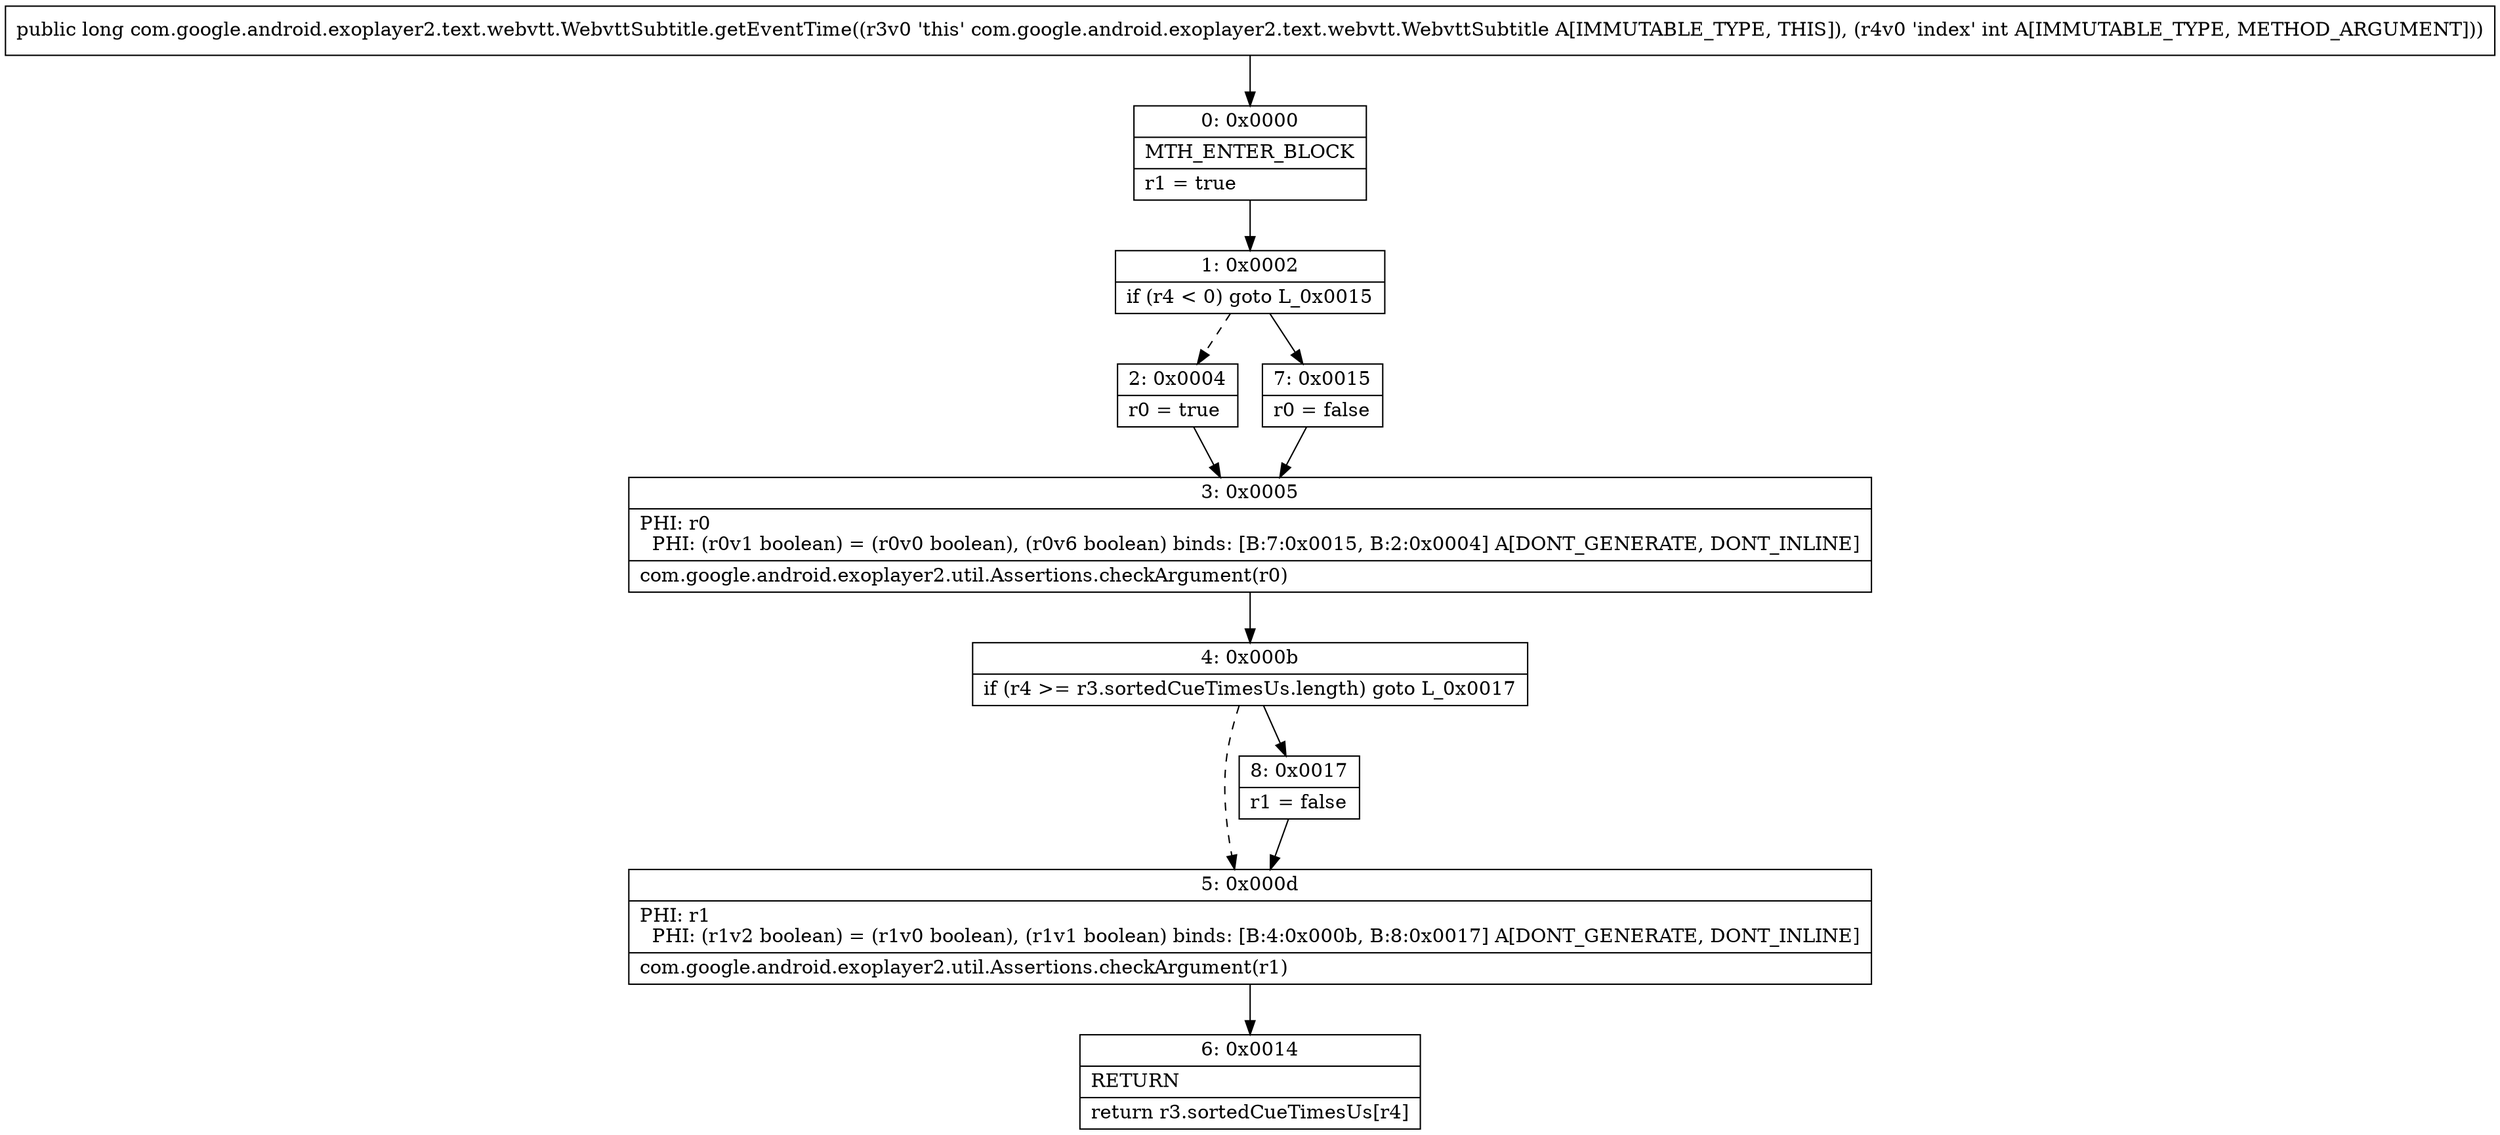 digraph "CFG forcom.google.android.exoplayer2.text.webvtt.WebvttSubtitle.getEventTime(I)J" {
Node_0 [shape=record,label="{0\:\ 0x0000|MTH_ENTER_BLOCK\l|r1 = true\l}"];
Node_1 [shape=record,label="{1\:\ 0x0002|if (r4 \< 0) goto L_0x0015\l}"];
Node_2 [shape=record,label="{2\:\ 0x0004|r0 = true\l}"];
Node_3 [shape=record,label="{3\:\ 0x0005|PHI: r0 \l  PHI: (r0v1 boolean) = (r0v0 boolean), (r0v6 boolean) binds: [B:7:0x0015, B:2:0x0004] A[DONT_GENERATE, DONT_INLINE]\l|com.google.android.exoplayer2.util.Assertions.checkArgument(r0)\l}"];
Node_4 [shape=record,label="{4\:\ 0x000b|if (r4 \>= r3.sortedCueTimesUs.length) goto L_0x0017\l}"];
Node_5 [shape=record,label="{5\:\ 0x000d|PHI: r1 \l  PHI: (r1v2 boolean) = (r1v0 boolean), (r1v1 boolean) binds: [B:4:0x000b, B:8:0x0017] A[DONT_GENERATE, DONT_INLINE]\l|com.google.android.exoplayer2.util.Assertions.checkArgument(r1)\l}"];
Node_6 [shape=record,label="{6\:\ 0x0014|RETURN\l|return r3.sortedCueTimesUs[r4]\l}"];
Node_7 [shape=record,label="{7\:\ 0x0015|r0 = false\l}"];
Node_8 [shape=record,label="{8\:\ 0x0017|r1 = false\l}"];
MethodNode[shape=record,label="{public long com.google.android.exoplayer2.text.webvtt.WebvttSubtitle.getEventTime((r3v0 'this' com.google.android.exoplayer2.text.webvtt.WebvttSubtitle A[IMMUTABLE_TYPE, THIS]), (r4v0 'index' int A[IMMUTABLE_TYPE, METHOD_ARGUMENT])) }"];
MethodNode -> Node_0;
Node_0 -> Node_1;
Node_1 -> Node_2[style=dashed];
Node_1 -> Node_7;
Node_2 -> Node_3;
Node_3 -> Node_4;
Node_4 -> Node_5[style=dashed];
Node_4 -> Node_8;
Node_5 -> Node_6;
Node_7 -> Node_3;
Node_8 -> Node_5;
}


